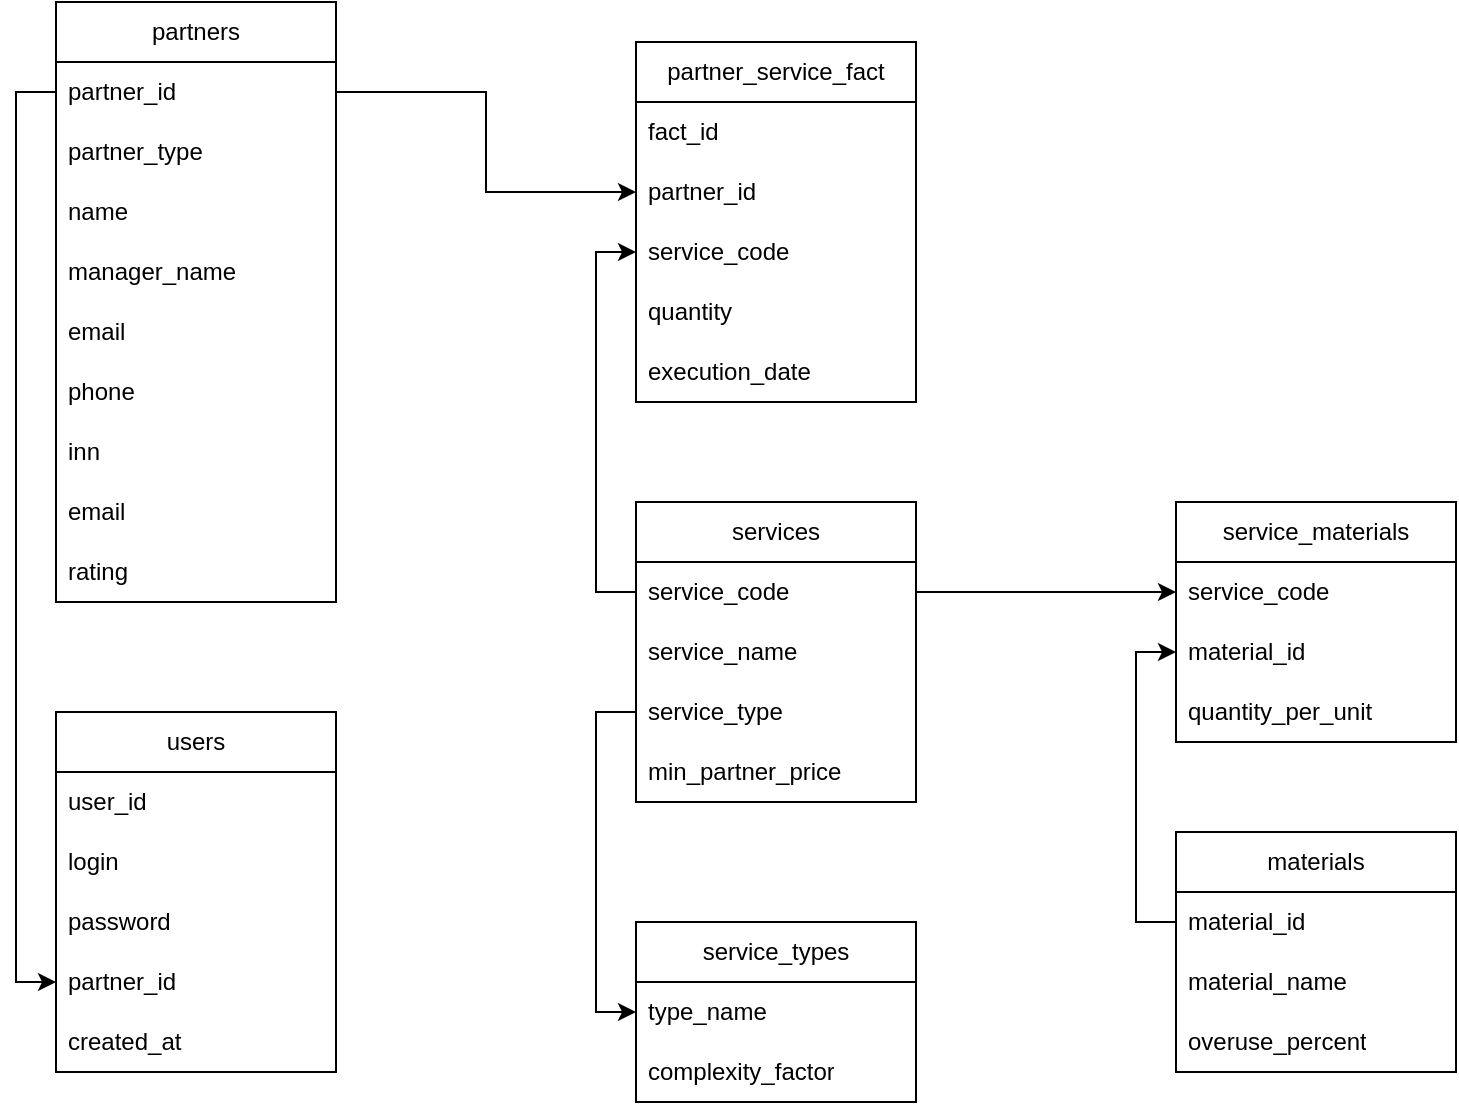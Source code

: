 <mxfile version="28.2.5">
  <diagram name="Страница — 1" id="1duZ2jWzVqm0QEYg8STF">
    <mxGraphModel dx="1418" dy="794" grid="1" gridSize="10" guides="1" tooltips="1" connect="1" arrows="1" fold="1" page="1" pageScale="1" pageWidth="827" pageHeight="1169" math="0" shadow="0">
      <root>
        <mxCell id="0" />
        <mxCell id="1" parent="0" />
        <mxCell id="6TdBZIhWaxpolcfU9NAl-1" value="users" style="swimlane;fontStyle=0;childLayout=stackLayout;horizontal=1;startSize=30;horizontalStack=0;resizeParent=1;resizeParentMax=0;resizeLast=0;collapsible=1;marginBottom=0;whiteSpace=wrap;html=1;" vertex="1" parent="1">
          <mxGeometry x="90" y="585" width="140" height="180" as="geometry" />
        </mxCell>
        <mxCell id="6TdBZIhWaxpolcfU9NAl-2" value="user_id" style="text;strokeColor=none;fillColor=none;align=left;verticalAlign=middle;spacingLeft=4;spacingRight=4;overflow=hidden;points=[[0,0.5],[1,0.5]];portConstraint=eastwest;rotatable=0;whiteSpace=wrap;html=1;" vertex="1" parent="6TdBZIhWaxpolcfU9NAl-1">
          <mxGeometry y="30" width="140" height="30" as="geometry" />
        </mxCell>
        <mxCell id="6TdBZIhWaxpolcfU9NAl-3" value="login" style="text;strokeColor=none;fillColor=none;align=left;verticalAlign=middle;spacingLeft=4;spacingRight=4;overflow=hidden;points=[[0,0.5],[1,0.5]];portConstraint=eastwest;rotatable=0;whiteSpace=wrap;html=1;" vertex="1" parent="6TdBZIhWaxpolcfU9NAl-1">
          <mxGeometry y="60" width="140" height="30" as="geometry" />
        </mxCell>
        <mxCell id="6TdBZIhWaxpolcfU9NAl-4" value="password" style="text;strokeColor=none;fillColor=none;align=left;verticalAlign=middle;spacingLeft=4;spacingRight=4;overflow=hidden;points=[[0,0.5],[1,0.5]];portConstraint=eastwest;rotatable=0;whiteSpace=wrap;html=1;" vertex="1" parent="6TdBZIhWaxpolcfU9NAl-1">
          <mxGeometry y="90" width="140" height="30" as="geometry" />
        </mxCell>
        <mxCell id="6TdBZIhWaxpolcfU9NAl-5" value="partner_id" style="text;strokeColor=none;fillColor=none;align=left;verticalAlign=middle;spacingLeft=4;spacingRight=4;overflow=hidden;points=[[0,0.5],[1,0.5]];portConstraint=eastwest;rotatable=0;whiteSpace=wrap;html=1;" vertex="1" parent="6TdBZIhWaxpolcfU9NAl-1">
          <mxGeometry y="120" width="140" height="30" as="geometry" />
        </mxCell>
        <mxCell id="6TdBZIhWaxpolcfU9NAl-6" value="created_at" style="text;strokeColor=none;fillColor=none;align=left;verticalAlign=middle;spacingLeft=4;spacingRight=4;overflow=hidden;points=[[0,0.5],[1,0.5]];portConstraint=eastwest;rotatable=0;whiteSpace=wrap;html=1;" vertex="1" parent="6TdBZIhWaxpolcfU9NAl-1">
          <mxGeometry y="150" width="140" height="30" as="geometry" />
        </mxCell>
        <mxCell id="6TdBZIhWaxpolcfU9NAl-7" value="partners" style="swimlane;fontStyle=0;childLayout=stackLayout;horizontal=1;startSize=30;horizontalStack=0;resizeParent=1;resizeParentMax=0;resizeLast=0;collapsible=1;marginBottom=0;whiteSpace=wrap;html=1;" vertex="1" parent="1">
          <mxGeometry x="90" y="230" width="140" height="300" as="geometry" />
        </mxCell>
        <mxCell id="6TdBZIhWaxpolcfU9NAl-8" value="partner_id" style="text;strokeColor=none;fillColor=none;align=left;verticalAlign=middle;spacingLeft=4;spacingRight=4;overflow=hidden;points=[[0,0.5],[1,0.5]];portConstraint=eastwest;rotatable=0;whiteSpace=wrap;html=1;" vertex="1" parent="6TdBZIhWaxpolcfU9NAl-7">
          <mxGeometry y="30" width="140" height="30" as="geometry" />
        </mxCell>
        <mxCell id="6TdBZIhWaxpolcfU9NAl-9" value="partner_type" style="text;strokeColor=none;fillColor=none;align=left;verticalAlign=middle;spacingLeft=4;spacingRight=4;overflow=hidden;points=[[0,0.5],[1,0.5]];portConstraint=eastwest;rotatable=0;whiteSpace=wrap;html=1;" vertex="1" parent="6TdBZIhWaxpolcfU9NAl-7">
          <mxGeometry y="60" width="140" height="30" as="geometry" />
        </mxCell>
        <mxCell id="6TdBZIhWaxpolcfU9NAl-10" value="name" style="text;strokeColor=none;fillColor=none;align=left;verticalAlign=middle;spacingLeft=4;spacingRight=4;overflow=hidden;points=[[0,0.5],[1,0.5]];portConstraint=eastwest;rotatable=0;whiteSpace=wrap;html=1;" vertex="1" parent="6TdBZIhWaxpolcfU9NAl-7">
          <mxGeometry y="90" width="140" height="30" as="geometry" />
        </mxCell>
        <mxCell id="6TdBZIhWaxpolcfU9NAl-11" value="manager_name" style="text;strokeColor=none;fillColor=none;align=left;verticalAlign=middle;spacingLeft=4;spacingRight=4;overflow=hidden;points=[[0,0.5],[1,0.5]];portConstraint=eastwest;rotatable=0;whiteSpace=wrap;html=1;" vertex="1" parent="6TdBZIhWaxpolcfU9NAl-7">
          <mxGeometry y="120" width="140" height="30" as="geometry" />
        </mxCell>
        <mxCell id="6TdBZIhWaxpolcfU9NAl-12" value="email" style="text;strokeColor=none;fillColor=none;align=left;verticalAlign=middle;spacingLeft=4;spacingRight=4;overflow=hidden;points=[[0,0.5],[1,0.5]];portConstraint=eastwest;rotatable=0;whiteSpace=wrap;html=1;" vertex="1" parent="6TdBZIhWaxpolcfU9NAl-7">
          <mxGeometry y="150" width="140" height="30" as="geometry" />
        </mxCell>
        <mxCell id="6TdBZIhWaxpolcfU9NAl-13" value="phone" style="text;strokeColor=none;fillColor=none;align=left;verticalAlign=middle;spacingLeft=4;spacingRight=4;overflow=hidden;points=[[0,0.5],[1,0.5]];portConstraint=eastwest;rotatable=0;whiteSpace=wrap;html=1;" vertex="1" parent="6TdBZIhWaxpolcfU9NAl-7">
          <mxGeometry y="180" width="140" height="30" as="geometry" />
        </mxCell>
        <mxCell id="6TdBZIhWaxpolcfU9NAl-15" value="inn" style="text;strokeColor=none;fillColor=none;align=left;verticalAlign=middle;spacingLeft=4;spacingRight=4;overflow=hidden;points=[[0,0.5],[1,0.5]];portConstraint=eastwest;rotatable=0;whiteSpace=wrap;html=1;" vertex="1" parent="6TdBZIhWaxpolcfU9NAl-7">
          <mxGeometry y="210" width="140" height="30" as="geometry" />
        </mxCell>
        <mxCell id="6TdBZIhWaxpolcfU9NAl-16" value="email" style="text;strokeColor=none;fillColor=none;align=left;verticalAlign=middle;spacingLeft=4;spacingRight=4;overflow=hidden;points=[[0,0.5],[1,0.5]];portConstraint=eastwest;rotatable=0;whiteSpace=wrap;html=1;" vertex="1" parent="6TdBZIhWaxpolcfU9NAl-7">
          <mxGeometry y="240" width="140" height="30" as="geometry" />
        </mxCell>
        <mxCell id="6TdBZIhWaxpolcfU9NAl-14" value="rating" style="text;strokeColor=none;fillColor=none;align=left;verticalAlign=middle;spacingLeft=4;spacingRight=4;overflow=hidden;points=[[0,0.5],[1,0.5]];portConstraint=eastwest;rotatable=0;whiteSpace=wrap;html=1;" vertex="1" parent="6TdBZIhWaxpolcfU9NAl-7">
          <mxGeometry y="270" width="140" height="30" as="geometry" />
        </mxCell>
        <mxCell id="6TdBZIhWaxpolcfU9NAl-17" value="partner_service_fact" style="swimlane;fontStyle=0;childLayout=stackLayout;horizontal=1;startSize=30;horizontalStack=0;resizeParent=1;resizeParentMax=0;resizeLast=0;collapsible=1;marginBottom=0;whiteSpace=wrap;html=1;" vertex="1" parent="1">
          <mxGeometry x="380" y="250" width="140" height="180" as="geometry" />
        </mxCell>
        <mxCell id="6TdBZIhWaxpolcfU9NAl-18" value="fact_id" style="text;strokeColor=none;fillColor=none;align=left;verticalAlign=middle;spacingLeft=4;spacingRight=4;overflow=hidden;points=[[0,0.5],[1,0.5]];portConstraint=eastwest;rotatable=0;whiteSpace=wrap;html=1;" vertex="1" parent="6TdBZIhWaxpolcfU9NAl-17">
          <mxGeometry y="30" width="140" height="30" as="geometry" />
        </mxCell>
        <mxCell id="6TdBZIhWaxpolcfU9NAl-19" value="partner_id" style="text;strokeColor=none;fillColor=none;align=left;verticalAlign=middle;spacingLeft=4;spacingRight=4;overflow=hidden;points=[[0,0.5],[1,0.5]];portConstraint=eastwest;rotatable=0;whiteSpace=wrap;html=1;" vertex="1" parent="6TdBZIhWaxpolcfU9NAl-17">
          <mxGeometry y="60" width="140" height="30" as="geometry" />
        </mxCell>
        <mxCell id="6TdBZIhWaxpolcfU9NAl-20" value="service_code" style="text;strokeColor=none;fillColor=none;align=left;verticalAlign=middle;spacingLeft=4;spacingRight=4;overflow=hidden;points=[[0,0.5],[1,0.5]];portConstraint=eastwest;rotatable=0;whiteSpace=wrap;html=1;" vertex="1" parent="6TdBZIhWaxpolcfU9NAl-17">
          <mxGeometry y="90" width="140" height="30" as="geometry" />
        </mxCell>
        <mxCell id="6TdBZIhWaxpolcfU9NAl-21" value="quantity" style="text;strokeColor=none;fillColor=none;align=left;verticalAlign=middle;spacingLeft=4;spacingRight=4;overflow=hidden;points=[[0,0.5],[1,0.5]];portConstraint=eastwest;rotatable=0;whiteSpace=wrap;html=1;" vertex="1" parent="6TdBZIhWaxpolcfU9NAl-17">
          <mxGeometry y="120" width="140" height="30" as="geometry" />
        </mxCell>
        <mxCell id="6TdBZIhWaxpolcfU9NAl-22" value="execution_date" style="text;strokeColor=none;fillColor=none;align=left;verticalAlign=middle;spacingLeft=4;spacingRight=4;overflow=hidden;points=[[0,0.5],[1,0.5]];portConstraint=eastwest;rotatable=0;whiteSpace=wrap;html=1;" vertex="1" parent="6TdBZIhWaxpolcfU9NAl-17">
          <mxGeometry y="150" width="140" height="30" as="geometry" />
        </mxCell>
        <mxCell id="6TdBZIhWaxpolcfU9NAl-27" value="services" style="swimlane;fontStyle=0;childLayout=stackLayout;horizontal=1;startSize=30;horizontalStack=0;resizeParent=1;resizeParentMax=0;resizeLast=0;collapsible=1;marginBottom=0;whiteSpace=wrap;html=1;" vertex="1" parent="1">
          <mxGeometry x="380" y="480" width="140" height="150" as="geometry" />
        </mxCell>
        <mxCell id="6TdBZIhWaxpolcfU9NAl-28" value="service_code" style="text;strokeColor=none;fillColor=none;align=left;verticalAlign=middle;spacingLeft=4;spacingRight=4;overflow=hidden;points=[[0,0.5],[1,0.5]];portConstraint=eastwest;rotatable=0;whiteSpace=wrap;html=1;" vertex="1" parent="6TdBZIhWaxpolcfU9NAl-27">
          <mxGeometry y="30" width="140" height="30" as="geometry" />
        </mxCell>
        <mxCell id="6TdBZIhWaxpolcfU9NAl-29" value="service_name" style="text;strokeColor=none;fillColor=none;align=left;verticalAlign=middle;spacingLeft=4;spacingRight=4;overflow=hidden;points=[[0,0.5],[1,0.5]];portConstraint=eastwest;rotatable=0;whiteSpace=wrap;html=1;" vertex="1" parent="6TdBZIhWaxpolcfU9NAl-27">
          <mxGeometry y="60" width="140" height="30" as="geometry" />
        </mxCell>
        <mxCell id="6TdBZIhWaxpolcfU9NAl-30" value="service_type" style="text;strokeColor=none;fillColor=none;align=left;verticalAlign=middle;spacingLeft=4;spacingRight=4;overflow=hidden;points=[[0,0.5],[1,0.5]];portConstraint=eastwest;rotatable=0;whiteSpace=wrap;html=1;" vertex="1" parent="6TdBZIhWaxpolcfU9NAl-27">
          <mxGeometry y="90" width="140" height="30" as="geometry" />
        </mxCell>
        <mxCell id="6TdBZIhWaxpolcfU9NAl-31" value="min_partner_price" style="text;strokeColor=none;fillColor=none;align=left;verticalAlign=middle;spacingLeft=4;spacingRight=4;overflow=hidden;points=[[0,0.5],[1,0.5]];portConstraint=eastwest;rotatable=0;whiteSpace=wrap;html=1;" vertex="1" parent="6TdBZIhWaxpolcfU9NAl-27">
          <mxGeometry y="120" width="140" height="30" as="geometry" />
        </mxCell>
        <mxCell id="6TdBZIhWaxpolcfU9NAl-33" value="service_types" style="swimlane;fontStyle=0;childLayout=stackLayout;horizontal=1;startSize=30;horizontalStack=0;resizeParent=1;resizeParentMax=0;resizeLast=0;collapsible=1;marginBottom=0;whiteSpace=wrap;html=1;" vertex="1" parent="1">
          <mxGeometry x="380" y="690" width="140" height="90" as="geometry" />
        </mxCell>
        <mxCell id="6TdBZIhWaxpolcfU9NAl-34" value="type_name" style="text;strokeColor=none;fillColor=none;align=left;verticalAlign=middle;spacingLeft=4;spacingRight=4;overflow=hidden;points=[[0,0.5],[1,0.5]];portConstraint=eastwest;rotatable=0;whiteSpace=wrap;html=1;" vertex="1" parent="6TdBZIhWaxpolcfU9NAl-33">
          <mxGeometry y="30" width="140" height="30" as="geometry" />
        </mxCell>
        <mxCell id="6TdBZIhWaxpolcfU9NAl-35" value="complexity_factor" style="text;strokeColor=none;fillColor=none;align=left;verticalAlign=middle;spacingLeft=4;spacingRight=4;overflow=hidden;points=[[0,0.5],[1,0.5]];portConstraint=eastwest;rotatable=0;whiteSpace=wrap;html=1;" vertex="1" parent="6TdBZIhWaxpolcfU9NAl-33">
          <mxGeometry y="60" width="140" height="30" as="geometry" />
        </mxCell>
        <mxCell id="6TdBZIhWaxpolcfU9NAl-38" value="service_materials" style="swimlane;fontStyle=0;childLayout=stackLayout;horizontal=1;startSize=30;horizontalStack=0;resizeParent=1;resizeParentMax=0;resizeLast=0;collapsible=1;marginBottom=0;whiteSpace=wrap;html=1;" vertex="1" parent="1">
          <mxGeometry x="650" y="480" width="140" height="120" as="geometry" />
        </mxCell>
        <mxCell id="6TdBZIhWaxpolcfU9NAl-39" value="service_code" style="text;strokeColor=none;fillColor=none;align=left;verticalAlign=middle;spacingLeft=4;spacingRight=4;overflow=hidden;points=[[0,0.5],[1,0.5]];portConstraint=eastwest;rotatable=0;whiteSpace=wrap;html=1;" vertex="1" parent="6TdBZIhWaxpolcfU9NAl-38">
          <mxGeometry y="30" width="140" height="30" as="geometry" />
        </mxCell>
        <mxCell id="6TdBZIhWaxpolcfU9NAl-40" value="material_id" style="text;strokeColor=none;fillColor=none;align=left;verticalAlign=middle;spacingLeft=4;spacingRight=4;overflow=hidden;points=[[0,0.5],[1,0.5]];portConstraint=eastwest;rotatable=0;whiteSpace=wrap;html=1;" vertex="1" parent="6TdBZIhWaxpolcfU9NAl-38">
          <mxGeometry y="60" width="140" height="30" as="geometry" />
        </mxCell>
        <mxCell id="6TdBZIhWaxpolcfU9NAl-41" value="quantity_per_unit" style="text;strokeColor=none;fillColor=none;align=left;verticalAlign=middle;spacingLeft=4;spacingRight=4;overflow=hidden;points=[[0,0.5],[1,0.5]];portConstraint=eastwest;rotatable=0;whiteSpace=wrap;html=1;" vertex="1" parent="6TdBZIhWaxpolcfU9NAl-38">
          <mxGeometry y="90" width="140" height="30" as="geometry" />
        </mxCell>
        <mxCell id="6TdBZIhWaxpolcfU9NAl-43" value="materials" style="swimlane;fontStyle=0;childLayout=stackLayout;horizontal=1;startSize=30;horizontalStack=0;resizeParent=1;resizeParentMax=0;resizeLast=0;collapsible=1;marginBottom=0;whiteSpace=wrap;html=1;" vertex="1" parent="1">
          <mxGeometry x="650" y="645" width="140" height="120" as="geometry" />
        </mxCell>
        <mxCell id="6TdBZIhWaxpolcfU9NAl-44" value="material_id" style="text;strokeColor=none;fillColor=none;align=left;verticalAlign=middle;spacingLeft=4;spacingRight=4;overflow=hidden;points=[[0,0.5],[1,0.5]];portConstraint=eastwest;rotatable=0;whiteSpace=wrap;html=1;" vertex="1" parent="6TdBZIhWaxpolcfU9NAl-43">
          <mxGeometry y="30" width="140" height="30" as="geometry" />
        </mxCell>
        <mxCell id="6TdBZIhWaxpolcfU9NAl-45" value="material_name" style="text;strokeColor=none;fillColor=none;align=left;verticalAlign=middle;spacingLeft=4;spacingRight=4;overflow=hidden;points=[[0,0.5],[1,0.5]];portConstraint=eastwest;rotatable=0;whiteSpace=wrap;html=1;" vertex="1" parent="6TdBZIhWaxpolcfU9NAl-43">
          <mxGeometry y="60" width="140" height="30" as="geometry" />
        </mxCell>
        <mxCell id="6TdBZIhWaxpolcfU9NAl-46" value="overuse_percent" style="text;strokeColor=none;fillColor=none;align=left;verticalAlign=middle;spacingLeft=4;spacingRight=4;overflow=hidden;points=[[0,0.5],[1,0.5]];portConstraint=eastwest;rotatable=0;whiteSpace=wrap;html=1;" vertex="1" parent="6TdBZIhWaxpolcfU9NAl-43">
          <mxGeometry y="90" width="140" height="30" as="geometry" />
        </mxCell>
        <mxCell id="6TdBZIhWaxpolcfU9NAl-48" style="edgeStyle=orthogonalEdgeStyle;rounded=0;orthogonalLoop=1;jettySize=auto;html=1;exitX=0;exitY=0.5;exitDx=0;exitDy=0;entryX=0;entryY=0.5;entryDx=0;entryDy=0;" edge="1" parent="1" source="6TdBZIhWaxpolcfU9NAl-8" target="6TdBZIhWaxpolcfU9NAl-5">
          <mxGeometry relative="1" as="geometry" />
        </mxCell>
        <mxCell id="6TdBZIhWaxpolcfU9NAl-49" style="edgeStyle=orthogonalEdgeStyle;rounded=0;orthogonalLoop=1;jettySize=auto;html=1;exitX=1;exitY=0.5;exitDx=0;exitDy=0;entryX=0;entryY=0.5;entryDx=0;entryDy=0;" edge="1" parent="1" source="6TdBZIhWaxpolcfU9NAl-8" target="6TdBZIhWaxpolcfU9NAl-19">
          <mxGeometry relative="1" as="geometry" />
        </mxCell>
        <mxCell id="6TdBZIhWaxpolcfU9NAl-50" style="edgeStyle=orthogonalEdgeStyle;rounded=0;orthogonalLoop=1;jettySize=auto;html=1;exitX=0;exitY=0.5;exitDx=0;exitDy=0;entryX=0;entryY=0.5;entryDx=0;entryDy=0;" edge="1" parent="1" source="6TdBZIhWaxpolcfU9NAl-28" target="6TdBZIhWaxpolcfU9NAl-20">
          <mxGeometry relative="1" as="geometry" />
        </mxCell>
        <mxCell id="6TdBZIhWaxpolcfU9NAl-51" style="edgeStyle=orthogonalEdgeStyle;rounded=0;orthogonalLoop=1;jettySize=auto;html=1;exitX=0;exitY=0.5;exitDx=0;exitDy=0;entryX=0;entryY=0.5;entryDx=0;entryDy=0;" edge="1" parent="1" source="6TdBZIhWaxpolcfU9NAl-30" target="6TdBZIhWaxpolcfU9NAl-34">
          <mxGeometry relative="1" as="geometry" />
        </mxCell>
        <mxCell id="6TdBZIhWaxpolcfU9NAl-52" style="edgeStyle=orthogonalEdgeStyle;rounded=0;orthogonalLoop=1;jettySize=auto;html=1;exitX=1;exitY=0.5;exitDx=0;exitDy=0;entryX=0;entryY=0.5;entryDx=0;entryDy=0;" edge="1" parent="1" source="6TdBZIhWaxpolcfU9NAl-28" target="6TdBZIhWaxpolcfU9NAl-39">
          <mxGeometry relative="1" as="geometry" />
        </mxCell>
        <mxCell id="6TdBZIhWaxpolcfU9NAl-53" style="edgeStyle=orthogonalEdgeStyle;rounded=0;orthogonalLoop=1;jettySize=auto;html=1;exitX=0;exitY=0.5;exitDx=0;exitDy=0;entryX=0;entryY=0.5;entryDx=0;entryDy=0;" edge="1" parent="1" source="6TdBZIhWaxpolcfU9NAl-44" target="6TdBZIhWaxpolcfU9NAl-40">
          <mxGeometry relative="1" as="geometry" />
        </mxCell>
      </root>
    </mxGraphModel>
  </diagram>
</mxfile>
